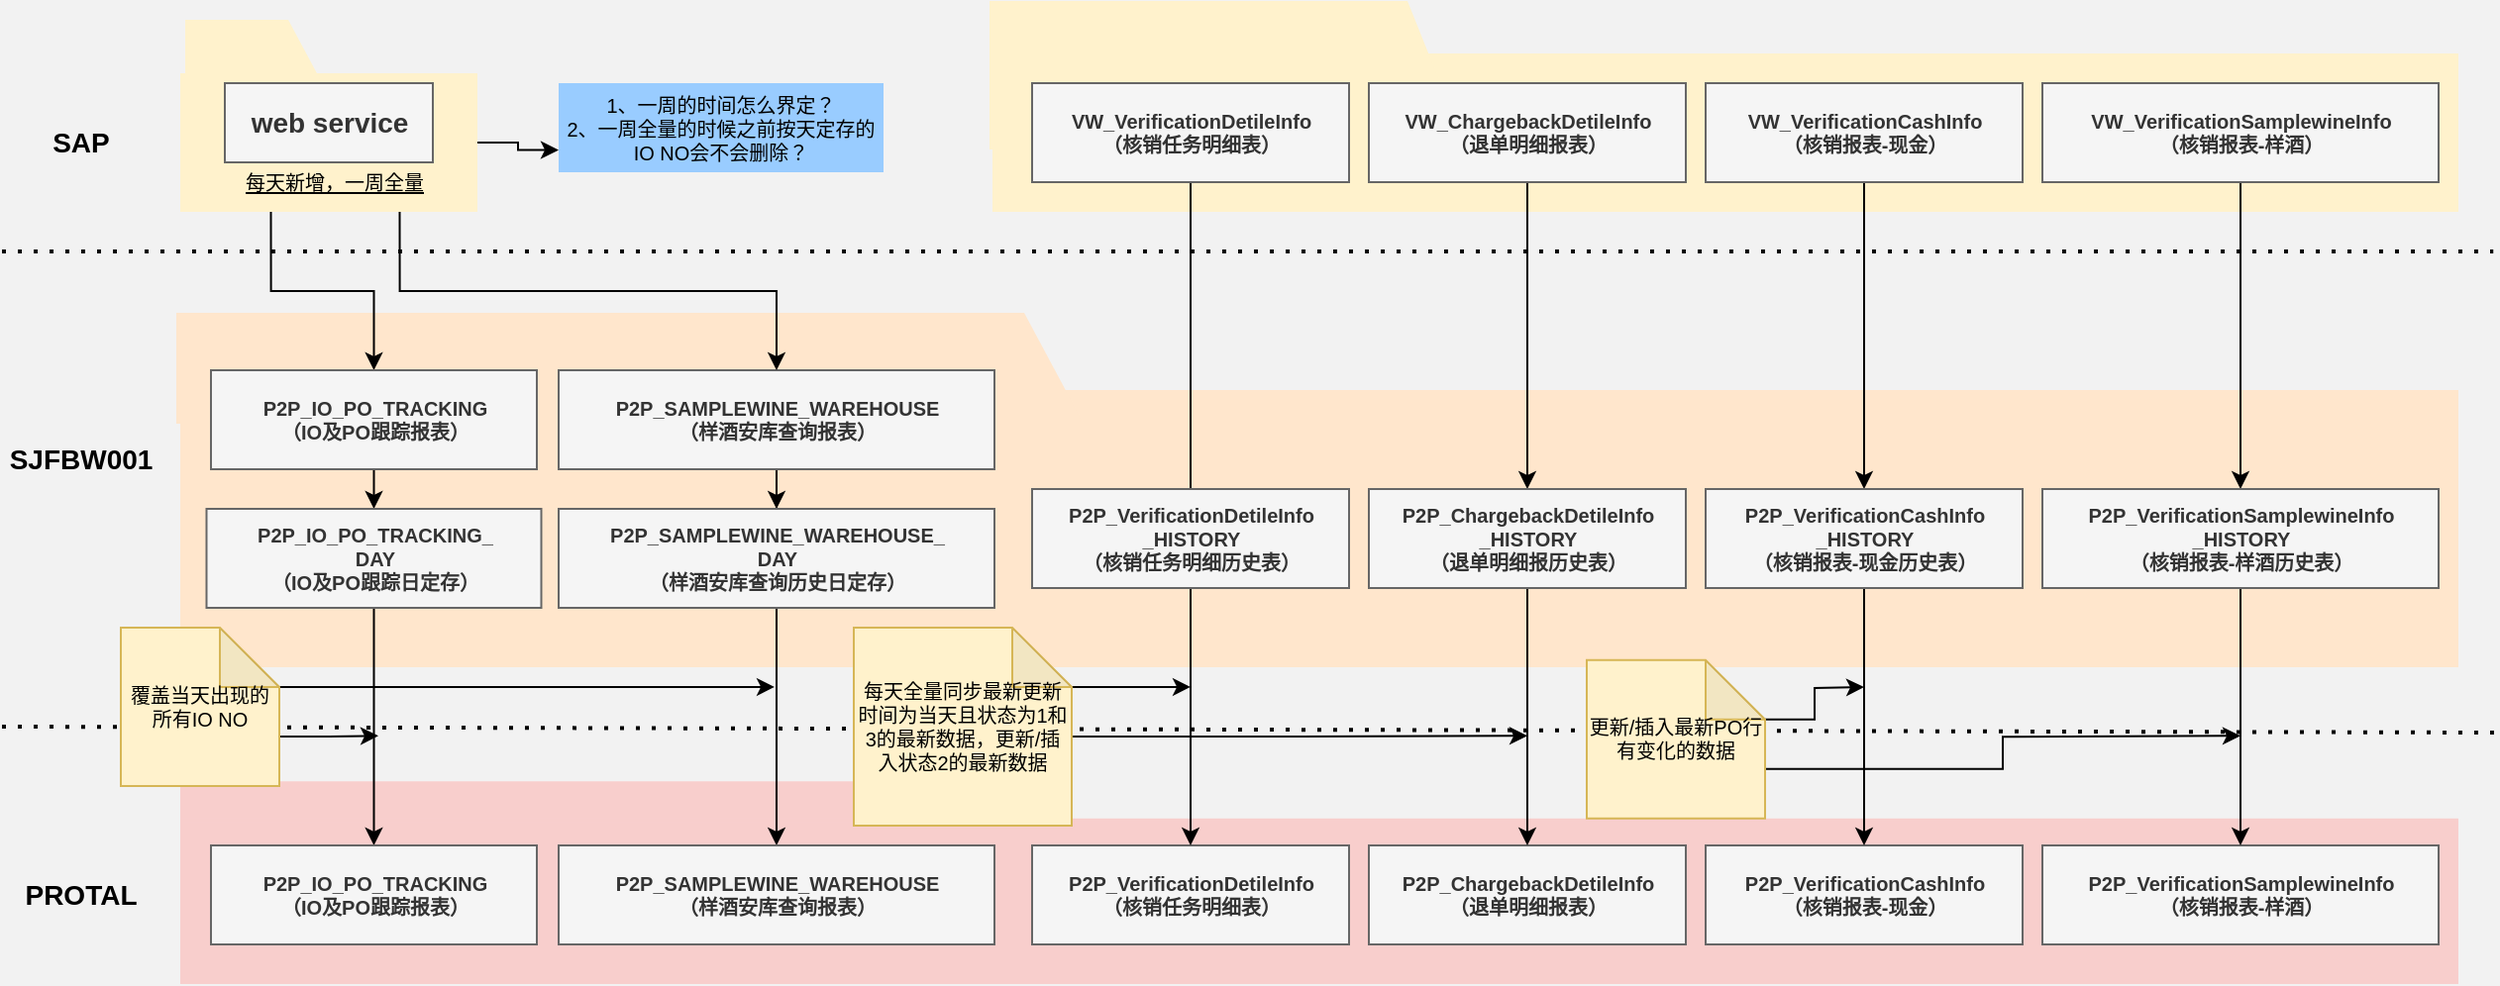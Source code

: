 <mxfile version="17.4.6" type="github">
  <diagram id="-zWPHJQYayK7DrnN_WTL" name="Page-1">
    <mxGraphModel dx="920" dy="447" grid="1" gridSize="10" guides="1" tooltips="1" connect="1" arrows="1" fold="1" page="1" pageScale="1" pageWidth="827" pageHeight="1169" background="#F2F2F2" math="0" shadow="0">
      <root>
        <mxCell id="0" />
        <mxCell id="1" parent="0" />
        <mxCell id="2tfb3EqtFTx625eSX2Tw-120" value="" style="shape=ext;double=1;rounded=0;whiteSpace=wrap;html=1;shadow=0;sketch=0;fillColor=#fff2cc;strokeColor=none;" vertex="1" parent="1">
          <mxGeometry x="580" y="60" width="740" height="80" as="geometry" />
        </mxCell>
        <mxCell id="2tfb3EqtFTx625eSX2Tw-121" value="" style="shape=manualInput;whiteSpace=wrap;html=1;rounded=0;shadow=0;sketch=0;rotation=90;fillColor=#fff2cc;strokeColor=none;" vertex="1" parent="1">
          <mxGeometry x="661.5" y="-49.5" width="75" height="241" as="geometry" />
        </mxCell>
        <mxCell id="2tfb3EqtFTx625eSX2Tw-45" value="" style="shape=manualInput;whiteSpace=wrap;html=1;rounded=0;shadow=0;sketch=0;rotation=90;fillColor=#f8cecc;strokeColor=none;" vertex="1" parent="1">
          <mxGeometry x="347.63" y="250" width="57.25" height="412.5" as="geometry" />
        </mxCell>
        <mxCell id="2tfb3EqtFTx625eSX2Tw-46" value="" style="shape=ext;double=1;rounded=0;whiteSpace=wrap;html=1;shadow=0;sketch=0;fillColor=#f8cecc;strokeColor=none;" vertex="1" parent="1">
          <mxGeometry x="170" y="446.37" width="1150" height="83.63" as="geometry" />
        </mxCell>
        <mxCell id="2tfb3EqtFTx625eSX2Tw-33" value="" style="shape=ext;double=1;rounded=0;whiteSpace=wrap;html=1;shadow=0;sketch=0;fillColor=#ffe6cc;strokeColor=none;" vertex="1" parent="1">
          <mxGeometry x="170" y="230" width="1150" height="140" as="geometry" />
        </mxCell>
        <mxCell id="2tfb3EqtFTx625eSX2Tw-32" value="" style="shape=manualInput;whiteSpace=wrap;html=1;rounded=0;shadow=0;sketch=0;rotation=90;fillColor=#ffe6cc;strokeColor=none;" vertex="1" parent="1">
          <mxGeometry x="369" y="-10" width="56" height="458" as="geometry" />
        </mxCell>
        <mxCell id="2tfb3EqtFTx625eSX2Tw-128" style="edgeStyle=orthogonalEdgeStyle;rounded=0;orthogonalLoop=1;jettySize=auto;html=1;exitX=1;exitY=0.5;exitDx=0;exitDy=0;entryX=0;entryY=0.75;entryDx=0;entryDy=0;fontSize=10;" edge="1" parent="1" source="2tfb3EqtFTx625eSX2Tw-5" target="2tfb3EqtFTx625eSX2Tw-126">
          <mxGeometry relative="1" as="geometry" />
        </mxCell>
        <mxCell id="2tfb3EqtFTx625eSX2Tw-5" value="" style="shape=ext;double=1;rounded=0;whiteSpace=wrap;html=1;shadow=0;sketch=0;fillColor=#fff2cc;strokeColor=none;" vertex="1" parent="1">
          <mxGeometry x="170" y="70" width="150" height="70" as="geometry" />
        </mxCell>
        <mxCell id="2tfb3EqtFTx625eSX2Tw-39" style="edgeStyle=orthogonalEdgeStyle;rounded=0;orthogonalLoop=1;jettySize=auto;html=1;exitX=0.25;exitY=1;exitDx=0;exitDy=0;fontSize=10;" edge="1" parent="1" source="2tfb3EqtFTx625eSX2Tw-116" target="2tfb3EqtFTx625eSX2Tw-36">
          <mxGeometry relative="1" as="geometry" />
        </mxCell>
        <mxCell id="2tfb3EqtFTx625eSX2Tw-20" value="" style="endArrow=none;dashed=1;html=1;dashPattern=1 3;strokeWidth=2;rounded=0;fontSize=14;" edge="1" parent="1">
          <mxGeometry width="50" height="50" relative="1" as="geometry">
            <mxPoint x="80" y="160" as="sourcePoint" />
            <mxPoint x="1337.619" y="160" as="targetPoint" />
          </mxGeometry>
        </mxCell>
        <mxCell id="2tfb3EqtFTx625eSX2Tw-21" value="SJFBW001" style="text;html=1;strokeColor=none;fillColor=none;align=center;verticalAlign=middle;whiteSpace=wrap;rounded=0;shadow=0;sketch=0;fontSize=14;fontStyle=1;horizontal=1;" vertex="1" parent="1">
          <mxGeometry x="90" y="250" width="60" height="30" as="geometry" />
        </mxCell>
        <mxCell id="2tfb3EqtFTx625eSX2Tw-30" value="PROTAL" style="text;html=1;strokeColor=none;fillColor=none;align=center;verticalAlign=middle;whiteSpace=wrap;rounded=0;shadow=0;sketch=0;fontSize=14;fontStyle=1" vertex="1" parent="1">
          <mxGeometry x="90" y="470" width="60" height="30" as="geometry" />
        </mxCell>
        <mxCell id="2tfb3EqtFTx625eSX2Tw-80" style="edgeStyle=orthogonalEdgeStyle;rounded=0;orthogonalLoop=1;jettySize=auto;html=1;exitX=0.5;exitY=1;exitDx=0;exitDy=0;entryX=0.5;entryY=0;entryDx=0;entryDy=0;fontSize=10;" edge="1" parent="1" source="2tfb3EqtFTx625eSX2Tw-36" target="2tfb3EqtFTx625eSX2Tw-53">
          <mxGeometry relative="1" as="geometry" />
        </mxCell>
        <mxCell id="2tfb3EqtFTx625eSX2Tw-36" value="P2P_IO_PO_TRACKING&lt;br&gt;（IO及PO跟踪报表）" style="text;html=1;fontSize=10;fontStyle=1;verticalAlign=middle;align=center;rounded=0;shadow=0;sketch=0;arcSize=12;strokeWidth=1;fillColor=#f5f5f5;strokeColor=#666666;fontColor=#333333;" vertex="1" parent="1">
          <mxGeometry x="185.5" y="220" width="164.5" height="50" as="geometry" />
        </mxCell>
        <mxCell id="2tfb3EqtFTx625eSX2Tw-37" value="SAP" style="text;html=1;strokeColor=none;fillColor=none;align=center;verticalAlign=middle;whiteSpace=wrap;rounded=0;shadow=0;sketch=0;fontSize=14;fontStyle=1" vertex="1" parent="1">
          <mxGeometry x="90" y="90" width="60" height="30" as="geometry" />
        </mxCell>
        <mxCell id="2tfb3EqtFTx625eSX2Tw-60" style="edgeStyle=orthogonalEdgeStyle;rounded=0;orthogonalLoop=1;jettySize=auto;html=1;exitX=0.5;exitY=1;exitDx=0;exitDy=0;fontSize=10;" edge="1" parent="1" source="2tfb3EqtFTx625eSX2Tw-38" target="2tfb3EqtFTx625eSX2Tw-54">
          <mxGeometry relative="1" as="geometry" />
        </mxCell>
        <mxCell id="2tfb3EqtFTx625eSX2Tw-38" value="P2P_SAMPLEWINE_WAREHOUSE&lt;br&gt;（样酒安库查询报表）" style="text;html=1;fontSize=10;fontStyle=1;verticalAlign=middle;align=center;rounded=0;shadow=0;sketch=0;arcSize=12;strokeWidth=1;fillColor=#f5f5f5;strokeColor=#666666;fontColor=#333333;" vertex="1" parent="1">
          <mxGeometry x="361" y="220" width="220" height="50" as="geometry" />
        </mxCell>
        <mxCell id="2tfb3EqtFTx625eSX2Tw-89" style="edgeStyle=orthogonalEdgeStyle;rounded=0;orthogonalLoop=1;jettySize=auto;html=1;exitX=0.5;exitY=1;exitDx=0;exitDy=0;entryX=0.5;entryY=0;entryDx=0;entryDy=0;fontSize=10;" edge="1" parent="1" source="2tfb3EqtFTx625eSX2Tw-41">
          <mxGeometry relative="1" as="geometry">
            <mxPoint x="680" y="310" as="targetPoint" />
          </mxGeometry>
        </mxCell>
        <mxCell id="2tfb3EqtFTx625eSX2Tw-41" value="VW_VerificationDetileInfo&lt;br&gt;（核销任务明细表）" style="text;html=1;fontSize=10;fontStyle=1;verticalAlign=middle;align=center;rounded=0;shadow=0;sketch=0;arcSize=12;strokeWidth=1;fillColor=#f5f5f5;strokeColor=#666666;fontColor=#333333;" vertex="1" parent="1">
          <mxGeometry x="600" y="75" width="160" height="50" as="geometry" />
        </mxCell>
        <mxCell id="2tfb3EqtFTx625eSX2Tw-111" style="edgeStyle=orthogonalEdgeStyle;rounded=0;orthogonalLoop=1;jettySize=auto;html=1;exitX=0.5;exitY=1;exitDx=0;exitDy=0;entryX=0.5;entryY=0;entryDx=0;entryDy=0;fontSize=10;" edge="1" parent="1" source="2tfb3EqtFTx625eSX2Tw-42" target="2tfb3EqtFTx625eSX2Tw-103">
          <mxGeometry relative="1" as="geometry" />
        </mxCell>
        <mxCell id="2tfb3EqtFTx625eSX2Tw-42" value="VW_ChargebackDetileInfo&lt;br&gt;（退单明细报表）" style="text;html=1;fontSize=10;fontStyle=1;verticalAlign=middle;align=center;rounded=0;shadow=0;sketch=0;arcSize=12;strokeWidth=1;fillColor=#f5f5f5;fontColor=#333333;strokeColor=#666666;" vertex="1" parent="1">
          <mxGeometry x="770" y="75" width="160" height="50" as="geometry" />
        </mxCell>
        <mxCell id="2tfb3EqtFTx625eSX2Tw-112" style="edgeStyle=orthogonalEdgeStyle;rounded=0;orthogonalLoop=1;jettySize=auto;html=1;exitX=0.5;exitY=1;exitDx=0;exitDy=0;entryX=0.5;entryY=0;entryDx=0;entryDy=0;fontSize=10;" edge="1" parent="1" source="2tfb3EqtFTx625eSX2Tw-43" target="2tfb3EqtFTx625eSX2Tw-104">
          <mxGeometry relative="1" as="geometry" />
        </mxCell>
        <mxCell id="2tfb3EqtFTx625eSX2Tw-43" value="VW_VerificationCashInfo&lt;br&gt;（核销报表-现金）" style="text;strokeColor=#666666;fillColor=#f5f5f5;html=1;fontSize=10;fontStyle=1;verticalAlign=middle;align=center;rounded=0;shadow=0;sketch=0;arcSize=12;strokeWidth=1;fontColor=#333333;" vertex="1" parent="1">
          <mxGeometry x="940" y="75" width="160" height="50" as="geometry" />
        </mxCell>
        <mxCell id="2tfb3EqtFTx625eSX2Tw-113" style="edgeStyle=orthogonalEdgeStyle;rounded=0;orthogonalLoop=1;jettySize=auto;html=1;exitX=0.5;exitY=1;exitDx=0;exitDy=0;entryX=0.5;entryY=0;entryDx=0;entryDy=0;fontSize=10;" edge="1" parent="1" source="2tfb3EqtFTx625eSX2Tw-44" target="2tfb3EqtFTx625eSX2Tw-105">
          <mxGeometry relative="1" as="geometry" />
        </mxCell>
        <mxCell id="2tfb3EqtFTx625eSX2Tw-44" value="VW_VerificationSamplewineInfo&lt;br&gt;（核销报表-样酒）" style="text;strokeColor=#666666;fillColor=#f5f5f5;html=1;fontSize=10;fontStyle=1;verticalAlign=middle;align=center;rounded=0;shadow=0;sketch=0;arcSize=12;strokeWidth=1;fontColor=#333333;" vertex="1" parent="1">
          <mxGeometry x="1110" y="75" width="200" height="50" as="geometry" />
        </mxCell>
        <mxCell id="2tfb3EqtFTx625eSX2Tw-47" value="P2P_VerificationDetileInfo&lt;br&gt;（核销任务明细表）" style="text;html=1;fontSize=10;fontStyle=1;verticalAlign=middle;align=center;rounded=0;shadow=0;sketch=0;arcSize=12;strokeWidth=1;fillColor=#f5f5f5;strokeColor=#666666;fontColor=#333333;" vertex="1" parent="1">
          <mxGeometry x="600" y="460" width="160" height="50" as="geometry" />
        </mxCell>
        <mxCell id="2tfb3EqtFTx625eSX2Tw-49" value="P2P_ChargebackDetileInfo&lt;br&gt;（退单明细报表）" style="text;html=1;fontSize=10;fontStyle=1;verticalAlign=middle;align=center;rounded=0;shadow=0;sketch=0;arcSize=12;strokeWidth=1;fillColor=#f5f5f5;fontColor=#333333;strokeColor=#666666;" vertex="1" parent="1">
          <mxGeometry x="770" y="460" width="160" height="50" as="geometry" />
        </mxCell>
        <mxCell id="2tfb3EqtFTx625eSX2Tw-50" value="P2P_VerificationCashInfo&lt;br&gt;（核销报表-现金）" style="text;strokeColor=#666666;fillColor=#f5f5f5;html=1;fontSize=10;fontStyle=1;verticalAlign=middle;align=center;rounded=0;shadow=0;sketch=0;arcSize=12;strokeWidth=1;fontColor=#333333;" vertex="1" parent="1">
          <mxGeometry x="940" y="460" width="160" height="50" as="geometry" />
        </mxCell>
        <mxCell id="2tfb3EqtFTx625eSX2Tw-51" value="P2P_VerificationSamplewineInfo&lt;br&gt;（核销报表-样酒）" style="text;strokeColor=#666666;fillColor=#f5f5f5;html=1;fontSize=10;fontStyle=1;verticalAlign=middle;align=center;rounded=0;shadow=0;sketch=0;arcSize=12;strokeWidth=1;fontColor=#333333;" vertex="1" parent="1">
          <mxGeometry x="1110" y="460" width="200" height="50" as="geometry" />
        </mxCell>
        <mxCell id="2tfb3EqtFTx625eSX2Tw-52" value="" style="endArrow=none;dashed=1;html=1;dashPattern=1 3;strokeWidth=2;rounded=0;fontSize=14;startArrow=none;" edge="1" parent="1">
          <mxGeometry width="50" height="50" relative="1" as="geometry">
            <mxPoint x="80" y="400" as="sourcePoint" />
            <mxPoint x="1338" y="403" as="targetPoint" />
          </mxGeometry>
        </mxCell>
        <mxCell id="2tfb3EqtFTx625eSX2Tw-83" style="edgeStyle=orthogonalEdgeStyle;rounded=0;orthogonalLoop=1;jettySize=auto;html=1;exitX=0.5;exitY=1;exitDx=0;exitDy=0;entryX=0.5;entryY=0;entryDx=0;entryDy=0;fontSize=10;" edge="1" parent="1" source="2tfb3EqtFTx625eSX2Tw-53" target="2tfb3EqtFTx625eSX2Tw-81">
          <mxGeometry relative="1" as="geometry" />
        </mxCell>
        <mxCell id="2tfb3EqtFTx625eSX2Tw-53" value="P2P_IO_PO_TRACKING_&lt;br&gt;DAY&lt;br&gt;（IO及PO跟踪日定存）" style="text;html=1;fontSize=10;fontStyle=1;verticalAlign=middle;align=center;rounded=0;shadow=0;sketch=0;arcSize=12;strokeWidth=1;fillColor=#f5f5f5;strokeColor=#666666;fontColor=#333333;gradientColor=none;" vertex="1" parent="1">
          <mxGeometry x="183.25" y="290" width="169" height="50" as="geometry" />
        </mxCell>
        <mxCell id="2tfb3EqtFTx625eSX2Tw-85" style="edgeStyle=orthogonalEdgeStyle;rounded=0;orthogonalLoop=1;jettySize=auto;html=1;exitX=0.5;exitY=1;exitDx=0;exitDy=0;entryX=0.5;entryY=0;entryDx=0;entryDy=0;fontSize=10;" edge="1" parent="1" source="2tfb3EqtFTx625eSX2Tw-54" target="2tfb3EqtFTx625eSX2Tw-84">
          <mxGeometry relative="1" as="geometry" />
        </mxCell>
        <mxCell id="2tfb3EqtFTx625eSX2Tw-54" value="P2P_SAMPLEWINE_WAREHOUSE_&lt;br&gt;DAY&lt;br&gt;（样酒安库查询历史日定存）" style="text;html=1;fontSize=10;fontStyle=1;verticalAlign=middle;align=center;rounded=0;shadow=0;sketch=0;arcSize=12;strokeWidth=1;fillColor=#f5f5f5;strokeColor=#666666;fontColor=#333333;" vertex="1" parent="1">
          <mxGeometry x="361" y="290" width="220" height="50" as="geometry" />
        </mxCell>
        <mxCell id="2tfb3EqtFTx625eSX2Tw-100" style="edgeStyle=orthogonalEdgeStyle;rounded=0;orthogonalLoop=1;jettySize=auto;html=1;exitX=0;exitY=0;exitDx=90;exitDy=30;exitPerimeter=0;fontSize=10;" edge="1" parent="1" source="2tfb3EqtFTx625eSX2Tw-70">
          <mxGeometry relative="1" as="geometry">
            <mxPoint x="1020" y="380" as="targetPoint" />
          </mxGeometry>
        </mxCell>
        <mxCell id="2tfb3EqtFTx625eSX2Tw-101" style="edgeStyle=orthogonalEdgeStyle;rounded=0;orthogonalLoop=1;jettySize=auto;html=1;exitX=0;exitY=0;exitDx=90;exitDy=55;exitPerimeter=0;fontSize=10;" edge="1" parent="1" source="2tfb3EqtFTx625eSX2Tw-70">
          <mxGeometry relative="1" as="geometry">
            <mxPoint x="1210" y="404.647" as="targetPoint" />
          </mxGeometry>
        </mxCell>
        <mxCell id="2tfb3EqtFTx625eSX2Tw-70" value="更新/插入最新PO行有变化的数据" style="shape=note;whiteSpace=wrap;html=1;backgroundOutline=1;darkOpacity=0.05;rounded=0;shadow=0;sketch=0;fontSize=10;strokeColor=#d6b656;strokeWidth=1;fillColor=#fff2cc;" vertex="1" parent="1">
          <mxGeometry x="880" y="366.37" width="90" height="80" as="geometry" />
        </mxCell>
        <mxCell id="2tfb3EqtFTx625eSX2Tw-81" value="P2P_IO_PO_TRACKING&lt;br&gt;（IO及PO跟踪报表）" style="text;html=1;fontSize=10;fontStyle=1;verticalAlign=middle;align=center;rounded=0;shadow=0;sketch=0;arcSize=12;strokeWidth=1;fillColor=#f5f5f5;strokeColor=#666666;fontColor=#333333;" vertex="1" parent="1">
          <mxGeometry x="185.5" y="460" width="164.5" height="50" as="geometry" />
        </mxCell>
        <mxCell id="2tfb3EqtFTx625eSX2Tw-84" value="P2P_SAMPLEWINE_WAREHOUSE&lt;br&gt;（样酒安库查询报表）" style="text;html=1;fontSize=10;fontStyle=1;verticalAlign=middle;align=center;rounded=0;shadow=0;sketch=0;arcSize=12;strokeWidth=1;fillColor=#f5f5f5;strokeColor=#666666;fontColor=#333333;" vertex="1" parent="1">
          <mxGeometry x="361" y="460" width="220" height="50" as="geometry" />
        </mxCell>
        <mxCell id="2tfb3EqtFTx625eSX2Tw-94" style="edgeStyle=orthogonalEdgeStyle;rounded=0;orthogonalLoop=1;jettySize=auto;html=1;exitX=0;exitY=0;exitDx=80;exitDy=55;exitPerimeter=0;fontSize=10;" edge="1" parent="1" source="2tfb3EqtFTx625eSX2Tw-91">
          <mxGeometry relative="1" as="geometry">
            <mxPoint x="270" y="404.647" as="targetPoint" />
          </mxGeometry>
        </mxCell>
        <mxCell id="2tfb3EqtFTx625eSX2Tw-95" style="edgeStyle=orthogonalEdgeStyle;rounded=0;orthogonalLoop=1;jettySize=auto;html=1;exitX=0;exitY=0;exitDx=80;exitDy=30;exitPerimeter=0;fontSize=10;" edge="1" parent="1" source="2tfb3EqtFTx625eSX2Tw-91">
          <mxGeometry relative="1" as="geometry">
            <mxPoint x="470" y="379.941" as="targetPoint" />
          </mxGeometry>
        </mxCell>
        <mxCell id="2tfb3EqtFTx625eSX2Tw-91" value="覆盖当天出现的所有IO NO" style="shape=note;whiteSpace=wrap;html=1;backgroundOutline=1;darkOpacity=0.05;rounded=0;shadow=0;sketch=0;fontSize=10;strokeColor=#d6b656;strokeWidth=1;fillColor=#fff2cc;" vertex="1" parent="1">
          <mxGeometry x="140" y="350" width="80" height="80" as="geometry" />
        </mxCell>
        <mxCell id="2tfb3EqtFTx625eSX2Tw-98" style="edgeStyle=orthogonalEdgeStyle;rounded=0;orthogonalLoop=1;jettySize=auto;html=1;exitX=0;exitY=0;exitDx=80;exitDy=30;exitPerimeter=0;fontSize=10;" edge="1" parent="1" source="2tfb3EqtFTx625eSX2Tw-97">
          <mxGeometry relative="1" as="geometry">
            <mxPoint x="680" y="379.941" as="targetPoint" />
          </mxGeometry>
        </mxCell>
        <mxCell id="2tfb3EqtFTx625eSX2Tw-99" style="edgeStyle=orthogonalEdgeStyle;rounded=0;orthogonalLoop=1;jettySize=auto;html=1;exitX=0;exitY=0;exitDx=80;exitDy=55;exitPerimeter=0;fontSize=10;" edge="1" parent="1" source="2tfb3EqtFTx625eSX2Tw-97">
          <mxGeometry relative="1" as="geometry">
            <mxPoint x="850" y="404.647" as="targetPoint" />
          </mxGeometry>
        </mxCell>
        <mxCell id="2tfb3EqtFTx625eSX2Tw-97" value="每天全量同步最新更新时间为当天且状态为1和3的最新数据，更新/插入状态2的最新数据" style="shape=note;whiteSpace=wrap;html=1;backgroundOutline=1;darkOpacity=0.05;rounded=0;shadow=0;sketch=0;fontSize=10;strokeColor=#d6b656;strokeWidth=1;fillColor=#fff2cc;" vertex="1" parent="1">
          <mxGeometry x="510" y="350" width="110" height="100" as="geometry" />
        </mxCell>
        <mxCell id="2tfb3EqtFTx625eSX2Tw-106" style="edgeStyle=orthogonalEdgeStyle;rounded=0;orthogonalLoop=1;jettySize=auto;html=1;exitX=0.5;exitY=1;exitDx=0;exitDy=0;entryX=0.5;entryY=0;entryDx=0;entryDy=0;fontSize=10;" edge="1" parent="1" source="2tfb3EqtFTx625eSX2Tw-102" target="2tfb3EqtFTx625eSX2Tw-47">
          <mxGeometry relative="1" as="geometry" />
        </mxCell>
        <mxCell id="2tfb3EqtFTx625eSX2Tw-102" value="P2P_VerificationDetileInfo&lt;br&gt;_HISTORY&lt;br&gt;（核销任务明细历史表）" style="text;html=1;fontSize=10;fontStyle=1;verticalAlign=middle;align=center;rounded=0;shadow=0;sketch=0;arcSize=12;strokeWidth=1;fillColor=#f5f5f5;strokeColor=#666666;fontColor=#333333;" vertex="1" parent="1">
          <mxGeometry x="600" y="280" width="160" height="50" as="geometry" />
        </mxCell>
        <mxCell id="2tfb3EqtFTx625eSX2Tw-107" style="edgeStyle=orthogonalEdgeStyle;rounded=0;orthogonalLoop=1;jettySize=auto;html=1;exitX=0.5;exitY=1;exitDx=0;exitDy=0;entryX=0.5;entryY=0;entryDx=0;entryDy=0;fontSize=10;" edge="1" parent="1" source="2tfb3EqtFTx625eSX2Tw-103" target="2tfb3EqtFTx625eSX2Tw-49">
          <mxGeometry relative="1" as="geometry" />
        </mxCell>
        <mxCell id="2tfb3EqtFTx625eSX2Tw-103" value="P2P_ChargebackDetileInfo&lt;br&gt;_HISTORY&lt;br&gt;（退单明细报历史表）" style="text;html=1;fontSize=10;fontStyle=1;verticalAlign=middle;align=center;rounded=0;shadow=0;sketch=0;arcSize=12;strokeWidth=1;fillColor=#f5f5f5;fontColor=#333333;strokeColor=#666666;" vertex="1" parent="1">
          <mxGeometry x="770" y="280" width="160" height="50" as="geometry" />
        </mxCell>
        <mxCell id="2tfb3EqtFTx625eSX2Tw-114" style="edgeStyle=orthogonalEdgeStyle;rounded=0;orthogonalLoop=1;jettySize=auto;html=1;exitX=0.5;exitY=1;exitDx=0;exitDy=0;entryX=0.5;entryY=0;entryDx=0;entryDy=0;fontSize=10;" edge="1" parent="1" source="2tfb3EqtFTx625eSX2Tw-104" target="2tfb3EqtFTx625eSX2Tw-50">
          <mxGeometry relative="1" as="geometry" />
        </mxCell>
        <mxCell id="2tfb3EqtFTx625eSX2Tw-104" value="P2P_VerificationCashInfo&lt;br&gt;_HISTORY&lt;br&gt;（核销报表-现金历史表）" style="text;strokeColor=#666666;fillColor=#f5f5f5;html=1;fontSize=10;fontStyle=1;verticalAlign=middle;align=center;rounded=0;shadow=0;sketch=0;arcSize=12;strokeWidth=1;fontColor=#333333;" vertex="1" parent="1">
          <mxGeometry x="940" y="280" width="160" height="50" as="geometry" />
        </mxCell>
        <mxCell id="2tfb3EqtFTx625eSX2Tw-110" style="edgeStyle=orthogonalEdgeStyle;rounded=0;orthogonalLoop=1;jettySize=auto;html=1;exitX=0.5;exitY=1;exitDx=0;exitDy=0;entryX=0.5;entryY=0;entryDx=0;entryDy=0;fontSize=10;" edge="1" parent="1" source="2tfb3EqtFTx625eSX2Tw-105" target="2tfb3EqtFTx625eSX2Tw-51">
          <mxGeometry relative="1" as="geometry" />
        </mxCell>
        <mxCell id="2tfb3EqtFTx625eSX2Tw-105" value="P2P_VerificationSamplewineInfo&lt;br&gt;_HISTORY&lt;br&gt;（核销报表-样酒历史表）" style="text;strokeColor=#666666;fillColor=#f5f5f5;html=1;fontSize=10;fontStyle=1;verticalAlign=middle;align=center;rounded=0;shadow=0;sketch=0;arcSize=12;strokeWidth=1;fontColor=#333333;" vertex="1" parent="1">
          <mxGeometry x="1110" y="280" width="200" height="50" as="geometry" />
        </mxCell>
        <mxCell id="2tfb3EqtFTx625eSX2Tw-124" style="edgeStyle=orthogonalEdgeStyle;rounded=0;orthogonalLoop=1;jettySize=auto;html=1;exitX=0.75;exitY=1;exitDx=0;exitDy=0;entryX=0.5;entryY=0;entryDx=0;entryDy=0;fontSize=10;" edge="1" parent="1" source="2tfb3EqtFTx625eSX2Tw-116" target="2tfb3EqtFTx625eSX2Tw-38">
          <mxGeometry relative="1" as="geometry" />
        </mxCell>
        <mxCell id="2tfb3EqtFTx625eSX2Tw-116" value="每天新增，一周全量" style="text;html=1;strokeColor=none;fillColor=none;align=center;verticalAlign=middle;whiteSpace=wrap;rounded=0;shadow=0;sketch=0;fontSize=10;fontStyle=4" vertex="1" parent="1">
          <mxGeometry x="183.25" y="110" width="130" height="30" as="geometry" />
        </mxCell>
        <mxCell id="2tfb3EqtFTx625eSX2Tw-119" value="" style="shape=manualInput;whiteSpace=wrap;html=1;rounded=0;shadow=0;sketch=0;rotation=90;fillColor=#fff2cc;strokeColor=none;" vertex="1" parent="1">
          <mxGeometry x="185.5" y="30" width="56" height="82" as="geometry" />
        </mxCell>
        <mxCell id="2tfb3EqtFTx625eSX2Tw-19" value="web service" style="text;strokeColor=#666666;fillColor=#f5f5f5;html=1;fontSize=14;fontStyle=1;verticalAlign=middle;align=center;rounded=0;shadow=0;sketch=0;arcSize=12;strokeWidth=1;fontColor=#333333;" vertex="1" parent="1">
          <mxGeometry x="192.5" y="75" width="105" height="40" as="geometry" />
        </mxCell>
        <mxCell id="2tfb3EqtFTx625eSX2Tw-126" value="1、一周的时间怎么界定？&lt;br&gt;2、一周全量的时候之前按天定存的IO NO会不会删除？" style="text;html=1;align=center;verticalAlign=middle;whiteSpace=wrap;rounded=0;shadow=0;sketch=0;fontSize=10;fillColor=#99CCFF;strokeColor=none;" vertex="1" parent="1">
          <mxGeometry x="361" y="75" width="164" height="45" as="geometry" />
        </mxCell>
      </root>
    </mxGraphModel>
  </diagram>
</mxfile>
